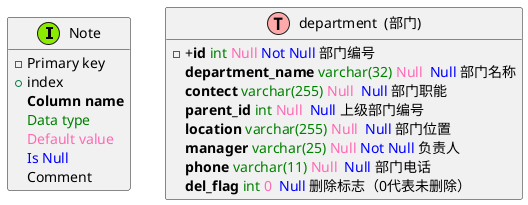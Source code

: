 @startuml
!define Table(name,desc) class name as "desc" << (T,#FFAAAA) >>
!define Info(name) class name << (I,#8CEA00) >>
!define column_type(x) <color:green>x</color>
!define column_is_not_null(x) <color:blue>x</color>
!define column_default_val(x) <color:hotpink>x</color>
!define column(x) <b>x</b>
hide methods
hide stereotypes
Info(Note){
    -Primary key
    +index
    <b>Column name</b>
    <color:green>Data type</color>
    <color:hotpink>Default value</color>
    <color:blue>Is Null</color>
    Comment
}

Table(department, "department  (部门)") {
    -+{field} column(id) column_type(int) column_default_val( Null) column_is_not_null(Not Null) 部门编号
    {field} column(department_name) column_type(varchar(32)) column_default_val( Null)  column_is_not_null(Null) 部门名称
    {field} column(contect) column_type(varchar(255)) column_default_val( Null)  column_is_not_null(Null) 部门职能
    {field} column(parent_id) column_type(int) column_default_val( Null)  column_is_not_null(Null) 上级部门编号
    {field} column(location) column_type(varchar(255)) column_default_val( Null)  column_is_not_null(Null) 部门位置
    {field} column(manager) column_type(varchar(25)) column_default_val( Null) column_is_not_null(Not Null) 负责人
    {field} column(phone) column_type(varchar(11)) column_default_val( Null)  column_is_not_null(Null) 部门电话
    {field} column(del_flag) column_type(int) column_default_val(0)  column_is_not_null(Null) 删除标志（0代表未删除）
}

@enduml